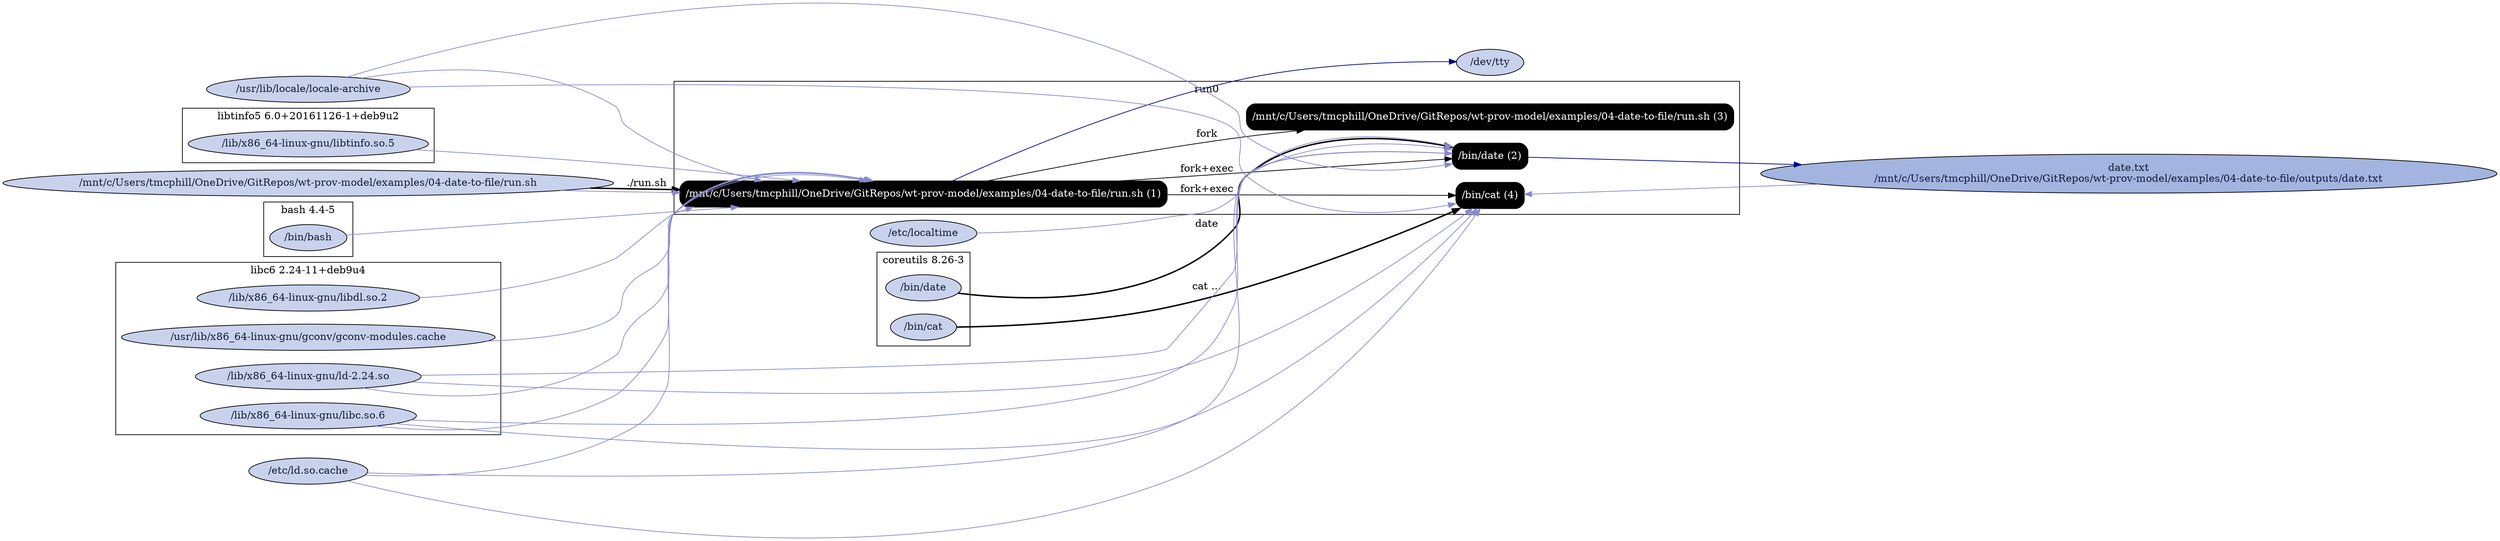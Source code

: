 digraph G {
    rankdir=LR;

    /* programs */
    node [shape=box fontcolor=white fillcolor=black style="filled,rounded"];
    subgraph cluster_run0 {
        label="run0";
        prog0 [label="/mnt/c/Users/tmcphill/OneDrive/GitRepos/wt-prov-model/examples/04-date-to-file/run.sh (1)"];
        prog1 [label="/bin/date (2)"];
        prog0 -> prog1 [label="fork+exec"];
        prog2 [label="/mnt/c/Users/tmcphill/OneDrive/GitRepos/wt-prov-model/examples/04-date-to-file/run.sh (3)"];
        prog0 -> prog2 [label="fork"];
        prog3 [label="/bin/cat (4)"];
        prog0 -> prog3 [label="fork+exec"];
    }

    node [shape=ellipse fontcolor="#131C39" fillcolor="#C9D2ED"];

    /* system packages */
    subgraph cluster_pkg0 {
        label="bash 4.4-5";
        "/bin/bash";
    }
    subgraph cluster_pkg1 {
        label="coreutils 8.26-3";
        "/bin/cat";
        "/bin/date";
    }
    subgraph cluster_pkg2 {
        label="libc6 2.24-11+deb9u4";
        "/lib/x86_64-linux-gnu/ld-2.24.so";
        "/lib/x86_64-linux-gnu/libc.so.6";
        "/lib/x86_64-linux-gnu/libdl.so.2";
        "/usr/lib/x86_64-linux-gnu/gconv/gconv-modules.cache";
    }
    subgraph cluster_pkg3 {
        label="libtinfo5 6.0+20161126-1+deb9u2";
        "/lib/x86_64-linux-gnu/libtinfo.so.5";
    }

    /* other files */
    "/dev/tty";
    "/etc/ld.so.cache";
    "/etc/localtime";
    "/mnt/c/Users/tmcphill/OneDrive/GitRepos/wt-prov-model/examples/04-date-to-file/outputs/date.txt" [fillcolor="#A3B4E0", label="date.txt\n/mnt/c/Users/tmcphill/OneDrive/GitRepos/wt-prov-model/examples/04-date-to-file/outputs/date.txt"];
    "/mnt/c/Users/tmcphill/OneDrive/GitRepos/wt-prov-model/examples/04-date-to-file/run.sh";
    "/usr/lib/locale/locale-archive";

    "/mnt/c/Users/tmcphill/OneDrive/GitRepos/wt-prov-model/examples/04-date-to-file/run.sh" -> prog0 [style=bold, label="./run.sh"];
    "/bin/bash" -> prog0 [color="#8888CC"];
    "/lib/x86_64-linux-gnu/ld-2.24.so" -> prog0 [color="#8888CC"];
    "/etc/ld.so.cache" -> prog0 [color="#8888CC"];
    "/lib/x86_64-linux-gnu/libtinfo.so.5" -> prog0 [color="#8888CC"];
    "/lib/x86_64-linux-gnu/libdl.so.2" -> prog0 [color="#8888CC"];
    "/lib/x86_64-linux-gnu/libc.so.6" -> prog0 [color="#8888CC"];
    prog0 -> "/dev/tty" [color="#000088"];
    "/usr/lib/locale/locale-archive" -> prog0 [color="#8888CC"];
    "/usr/lib/x86_64-linux-gnu/gconv/gconv-modules.cache" -> prog0 [color="#8888CC"];
    "/mnt/c/Users/tmcphill/OneDrive/GitRepos/wt-prov-model/examples/04-date-to-file/run.sh" -> prog0 [color="#8888CC"];
    prog1 -> "/mnt/c/Users/tmcphill/OneDrive/GitRepos/wt-prov-model/examples/04-date-to-file/outputs/date.txt" [color="#000088"];
    "/bin/date" -> prog1 [style=bold, label="date"];
    "/lib/x86_64-linux-gnu/ld-2.24.so" -> prog1 [color="#8888CC"];
    "/etc/ld.so.cache" -> prog1 [color="#8888CC"];
    "/lib/x86_64-linux-gnu/libc.so.6" -> prog1 [color="#8888CC"];
    "/usr/lib/locale/locale-archive" -> prog1 [color="#8888CC"];
    "/etc/localtime" -> prog1 [color="#8888CC"];
    "/bin/cat" -> prog3 [style=bold, label="cat ..."];
    "/lib/x86_64-linux-gnu/ld-2.24.so" -> prog3 [color="#8888CC"];
    "/etc/ld.so.cache" -> prog3 [color="#8888CC"];
    "/lib/x86_64-linux-gnu/libc.so.6" -> prog3 [color="#8888CC"];
    "/usr/lib/locale/locale-archive" -> prog3 [color="#8888CC"];
    "/mnt/c/Users/tmcphill/OneDrive/GitRepos/wt-prov-model/examples/04-date-to-file/outputs/date.txt" -> prog3 [color="#8888CC"];
}
